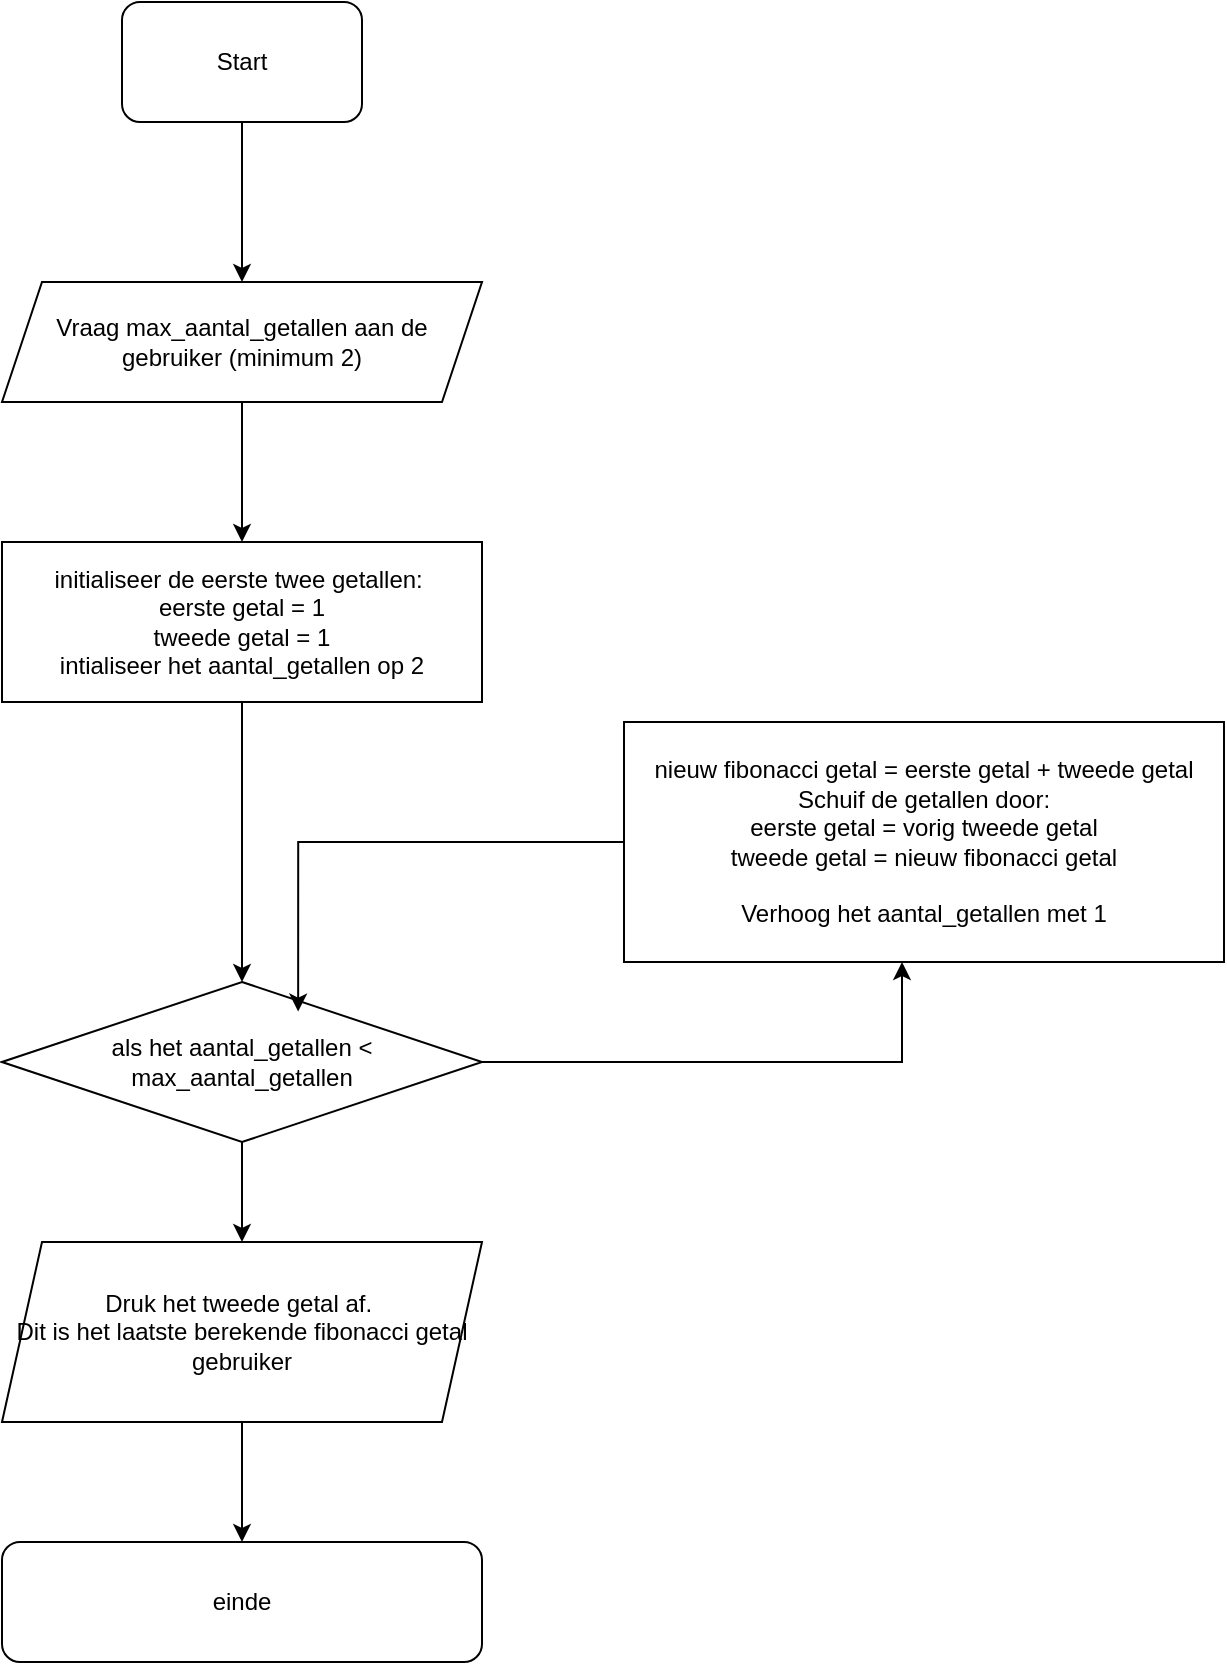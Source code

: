 <mxfile version="24.8.6">
  <diagram name="Page-1" id="wzXBaks2tttUDE-rddll">
    <mxGraphModel dx="2924" dy="1098" grid="1" gridSize="10" guides="1" tooltips="1" connect="1" arrows="1" fold="1" page="1" pageScale="1" pageWidth="850" pageHeight="1100" math="0" shadow="0">
      <root>
        <mxCell id="0" />
        <mxCell id="1" parent="0" />
        <mxCell id="lVM0PGsEVYaV1nGACYPw-10" value="" style="edgeStyle=orthogonalEdgeStyle;rounded=0;orthogonalLoop=1;jettySize=auto;html=1;" edge="1" parent="1" source="lVM0PGsEVYaV1nGACYPw-1" target="lVM0PGsEVYaV1nGACYPw-2">
          <mxGeometry relative="1" as="geometry" />
        </mxCell>
        <mxCell id="lVM0PGsEVYaV1nGACYPw-1" value="Start" style="rounded=1;whiteSpace=wrap;html=1;" vertex="1" parent="1">
          <mxGeometry x="300" y="20" width="120" height="60" as="geometry" />
        </mxCell>
        <mxCell id="lVM0PGsEVYaV1nGACYPw-11" style="edgeStyle=orthogonalEdgeStyle;rounded=0;orthogonalLoop=1;jettySize=auto;html=1;entryX=0.5;entryY=0;entryDx=0;entryDy=0;" edge="1" parent="1" source="lVM0PGsEVYaV1nGACYPw-2" target="lVM0PGsEVYaV1nGACYPw-3">
          <mxGeometry relative="1" as="geometry" />
        </mxCell>
        <mxCell id="lVM0PGsEVYaV1nGACYPw-2" value="Vraag max_aantal_getallen aan de gebruiker (minimum 2)" style="shape=parallelogram;perimeter=parallelogramPerimeter;whiteSpace=wrap;html=1;fixedSize=1;" vertex="1" parent="1">
          <mxGeometry x="240" y="160" width="240" height="60" as="geometry" />
        </mxCell>
        <mxCell id="lVM0PGsEVYaV1nGACYPw-6" style="edgeStyle=orthogonalEdgeStyle;rounded=0;orthogonalLoop=1;jettySize=auto;html=1;" edge="1" parent="1" source="lVM0PGsEVYaV1nGACYPw-4" target="lVM0PGsEVYaV1nGACYPw-5">
          <mxGeometry relative="1" as="geometry">
            <mxPoint x="690" y="510" as="targetPoint" />
            <Array as="points">
              <mxPoint x="690" y="550" />
            </Array>
          </mxGeometry>
        </mxCell>
        <mxCell id="lVM0PGsEVYaV1nGACYPw-15" value="" style="edgeStyle=orthogonalEdgeStyle;rounded=0;orthogonalLoop=1;jettySize=auto;html=1;" edge="1" parent="1" source="lVM0PGsEVYaV1nGACYPw-4" target="lVM0PGsEVYaV1nGACYPw-12">
          <mxGeometry relative="1" as="geometry" />
        </mxCell>
        <mxCell id="lVM0PGsEVYaV1nGACYPw-4" value="als het aantal_getallen &amp;lt; max_aantal_getallen" style="rhombus;whiteSpace=wrap;html=1;" vertex="1" parent="1">
          <mxGeometry x="240" y="510" width="240" height="80" as="geometry" />
        </mxCell>
        <mxCell id="lVM0PGsEVYaV1nGACYPw-7" style="edgeStyle=orthogonalEdgeStyle;rounded=0;orthogonalLoop=1;jettySize=auto;html=1;" edge="1" parent="1" source="lVM0PGsEVYaV1nGACYPw-3" target="lVM0PGsEVYaV1nGACYPw-4">
          <mxGeometry relative="1" as="geometry">
            <Array as="points">
              <mxPoint x="360" y="430" />
              <mxPoint x="360" y="430" />
            </Array>
          </mxGeometry>
        </mxCell>
        <mxCell id="lVM0PGsEVYaV1nGACYPw-5" value="nieuw fibonacci getal = eerste getal + tweede getal&lt;div&gt;Schuif de getallen door:&lt;/div&gt;&lt;div&gt;eerste getal = vorig tweede getal&lt;/div&gt;&lt;div&gt;tweede getal = nieuw fibonacci getal&lt;/div&gt;&lt;div&gt;&lt;br&gt;&lt;/div&gt;&lt;div&gt;Verhoog het aantal_getallen met 1&lt;/div&gt;" style="rounded=0;whiteSpace=wrap;html=1;" vertex="1" parent="1">
          <mxGeometry x="551" y="380" width="300" height="120" as="geometry" />
        </mxCell>
        <mxCell id="lVM0PGsEVYaV1nGACYPw-3" value="initialiseer de eerste twee getallen:&amp;nbsp;&lt;div&gt;eerste getal = 1&lt;/div&gt;&lt;div&gt;tweede getal = 1&lt;/div&gt;&lt;div&gt;intialiseer het aantal_getallen op&amp;nbsp;&lt;span style=&quot;background-color: initial;&quot;&gt;2&lt;/span&gt;&lt;/div&gt;" style="rounded=0;whiteSpace=wrap;html=1;" vertex="1" parent="1">
          <mxGeometry x="240" y="290" width="240" height="80" as="geometry" />
        </mxCell>
        <mxCell id="lVM0PGsEVYaV1nGACYPw-9" style="edgeStyle=orthogonalEdgeStyle;rounded=0;orthogonalLoop=1;jettySize=auto;html=1;entryX=0.617;entryY=0.185;entryDx=0;entryDy=0;entryPerimeter=0;" edge="1" parent="1" source="lVM0PGsEVYaV1nGACYPw-5" target="lVM0PGsEVYaV1nGACYPw-4">
          <mxGeometry relative="1" as="geometry" />
        </mxCell>
        <mxCell id="lVM0PGsEVYaV1nGACYPw-14" value="" style="edgeStyle=orthogonalEdgeStyle;rounded=0;orthogonalLoop=1;jettySize=auto;html=1;" edge="1" parent="1" source="lVM0PGsEVYaV1nGACYPw-12" target="lVM0PGsEVYaV1nGACYPw-13">
          <mxGeometry relative="1" as="geometry" />
        </mxCell>
        <mxCell id="lVM0PGsEVYaV1nGACYPw-12" value="Druk het tweede getal af.&amp;nbsp;&lt;div&gt;Dit is het laatste berekende fibonacci getal gebruiker&lt;/div&gt;" style="shape=parallelogram;perimeter=parallelogramPerimeter;whiteSpace=wrap;html=1;fixedSize=1;" vertex="1" parent="1">
          <mxGeometry x="240" y="640" width="240" height="90" as="geometry" />
        </mxCell>
        <mxCell id="lVM0PGsEVYaV1nGACYPw-13" value="einde" style="rounded=1;whiteSpace=wrap;html=1;" vertex="1" parent="1">
          <mxGeometry x="240" y="790" width="240" height="60" as="geometry" />
        </mxCell>
      </root>
    </mxGraphModel>
  </diagram>
</mxfile>

